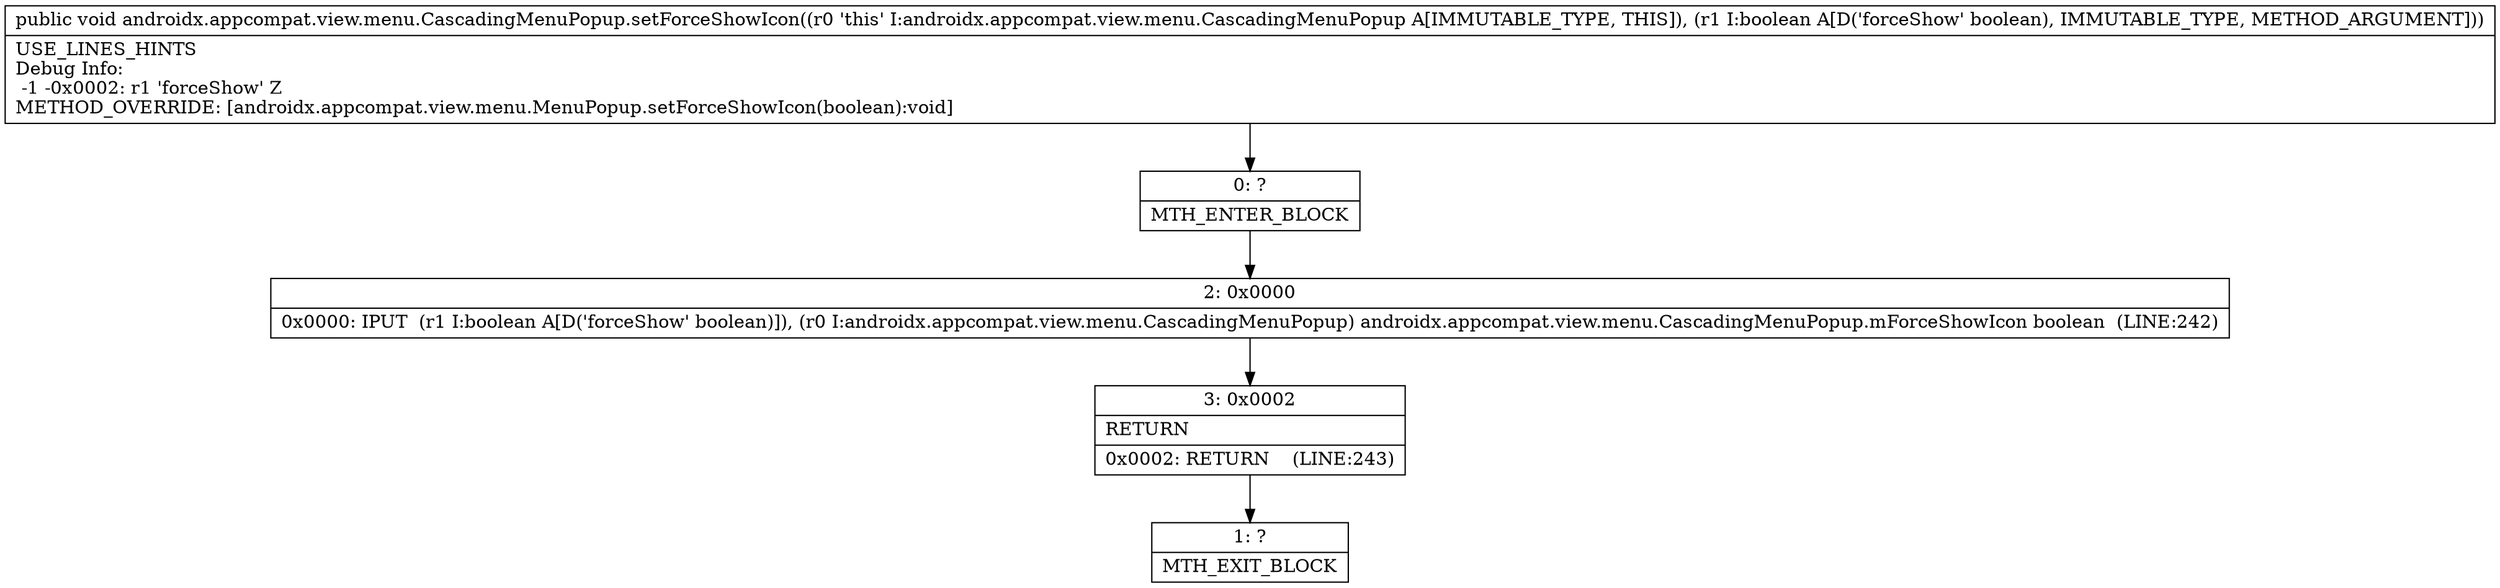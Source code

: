 digraph "CFG forandroidx.appcompat.view.menu.CascadingMenuPopup.setForceShowIcon(Z)V" {
Node_0 [shape=record,label="{0\:\ ?|MTH_ENTER_BLOCK\l}"];
Node_2 [shape=record,label="{2\:\ 0x0000|0x0000: IPUT  (r1 I:boolean A[D('forceShow' boolean)]), (r0 I:androidx.appcompat.view.menu.CascadingMenuPopup) androidx.appcompat.view.menu.CascadingMenuPopup.mForceShowIcon boolean  (LINE:242)\l}"];
Node_3 [shape=record,label="{3\:\ 0x0002|RETURN\l|0x0002: RETURN    (LINE:243)\l}"];
Node_1 [shape=record,label="{1\:\ ?|MTH_EXIT_BLOCK\l}"];
MethodNode[shape=record,label="{public void androidx.appcompat.view.menu.CascadingMenuPopup.setForceShowIcon((r0 'this' I:androidx.appcompat.view.menu.CascadingMenuPopup A[IMMUTABLE_TYPE, THIS]), (r1 I:boolean A[D('forceShow' boolean), IMMUTABLE_TYPE, METHOD_ARGUMENT]))  | USE_LINES_HINTS\lDebug Info:\l  \-1 \-0x0002: r1 'forceShow' Z\lMETHOD_OVERRIDE: [androidx.appcompat.view.menu.MenuPopup.setForceShowIcon(boolean):void]\l}"];
MethodNode -> Node_0;Node_0 -> Node_2;
Node_2 -> Node_3;
Node_3 -> Node_1;
}

